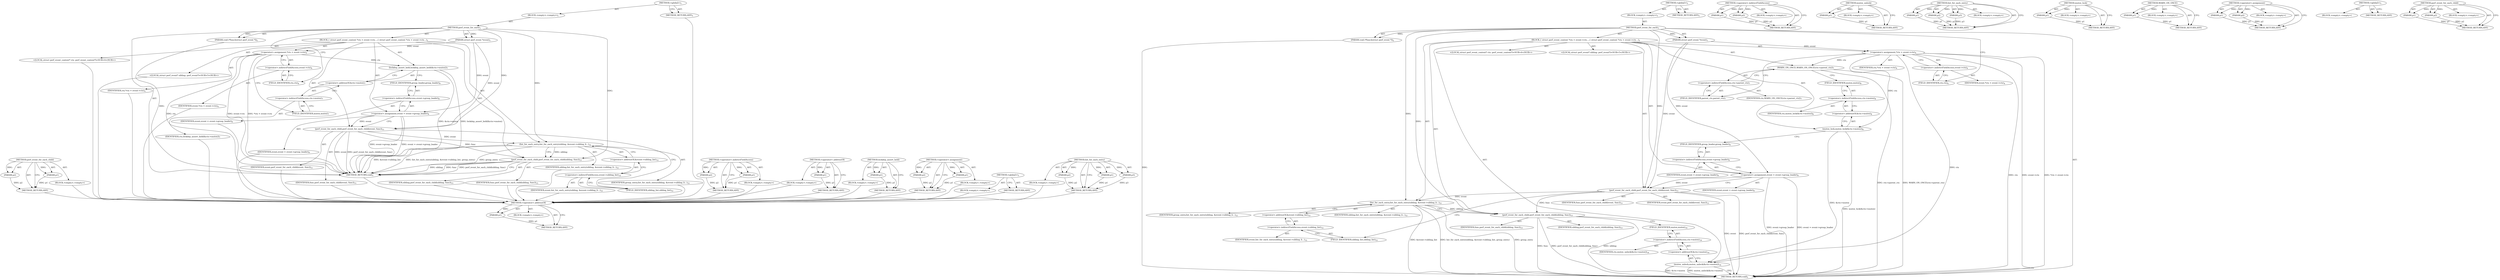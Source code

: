 digraph "list_for_each_entry" {
vulnerable_88 [label=<(METHOD,&lt;operator&gt;.addressOf)>];
vulnerable_89 [label=<(PARAM,p1)>];
vulnerable_90 [label=<(BLOCK,&lt;empty&gt;,&lt;empty&gt;)>];
vulnerable_91 [label=<(METHOD_RETURN,ANY)>];
vulnerable_6 [label=<(METHOD,&lt;global&gt;)<SUB>1</SUB>>];
vulnerable_7 [label=<(BLOCK,&lt;empty&gt;,&lt;empty&gt;)<SUB>1</SUB>>];
vulnerable_8 [label=<(METHOD,perf_event_for_each)<SUB>1</SUB>>];
vulnerable_9 [label=<(PARAM,struct perf_event *event)<SUB>1</SUB>>];
vulnerable_10 [label=<(PARAM,void (*func)(struct perf_event *))<SUB>2</SUB>>];
vulnerable_11 [label=<(BLOCK,{
 	struct perf_event_context *ctx = event-&gt;ctx...,{
 	struct perf_event_context *ctx = event-&gt;ctx...)<SUB>3</SUB>>];
vulnerable_12 [label="<(LOCAL,struct perf_event_context* ctx: perf_event_context*)<SUB>4</SUB>>"];
vulnerable_13 [label=<(&lt;operator&gt;.assignment,*ctx = event-&gt;ctx)<SUB>4</SUB>>];
vulnerable_14 [label=<(IDENTIFIER,ctx,*ctx = event-&gt;ctx)<SUB>4</SUB>>];
vulnerable_15 [label=<(&lt;operator&gt;.indirectFieldAccess,event-&gt;ctx)<SUB>4</SUB>>];
vulnerable_16 [label=<(IDENTIFIER,event,*ctx = event-&gt;ctx)<SUB>4</SUB>>];
vulnerable_17 [label=<(FIELD_IDENTIFIER,ctx,ctx)<SUB>4</SUB>>];
vulnerable_18 [label="<(LOCAL,struct perf_event* sibling: perf_event*)<SUB>5</SUB>>"];
vulnerable_19 [label=<(WARN_ON_ONCE,WARN_ON_ONCE(ctx-&gt;parent_ctx))<SUB>7</SUB>>];
vulnerable_20 [label=<(&lt;operator&gt;.indirectFieldAccess,ctx-&gt;parent_ctx)<SUB>7</SUB>>];
vulnerable_21 [label=<(IDENTIFIER,ctx,WARN_ON_ONCE(ctx-&gt;parent_ctx))<SUB>7</SUB>>];
vulnerable_22 [label=<(FIELD_IDENTIFIER,parent_ctx,parent_ctx)<SUB>7</SUB>>];
vulnerable_23 [label=<(mutex_lock,mutex_lock(&amp;ctx-&gt;mutex))<SUB>8</SUB>>];
vulnerable_24 [label=<(&lt;operator&gt;.addressOf,&amp;ctx-&gt;mutex)<SUB>8</SUB>>];
vulnerable_25 [label=<(&lt;operator&gt;.indirectFieldAccess,ctx-&gt;mutex)<SUB>8</SUB>>];
vulnerable_26 [label=<(IDENTIFIER,ctx,mutex_lock(&amp;ctx-&gt;mutex))<SUB>8</SUB>>];
vulnerable_27 [label=<(FIELD_IDENTIFIER,mutex,mutex)<SUB>8</SUB>>];
vulnerable_28 [label=<(&lt;operator&gt;.assignment,event = event-&gt;group_leader)<SUB>9</SUB>>];
vulnerable_29 [label=<(IDENTIFIER,event,event = event-&gt;group_leader)<SUB>9</SUB>>];
vulnerable_30 [label=<(&lt;operator&gt;.indirectFieldAccess,event-&gt;group_leader)<SUB>9</SUB>>];
vulnerable_31 [label=<(IDENTIFIER,event,event = event-&gt;group_leader)<SUB>9</SUB>>];
vulnerable_32 [label=<(FIELD_IDENTIFIER,group_leader,group_leader)<SUB>9</SUB>>];
vulnerable_33 [label=<(perf_event_for_each_child,perf_event_for_each_child(event, func))<SUB>11</SUB>>];
vulnerable_34 [label=<(IDENTIFIER,event,perf_event_for_each_child(event, func))<SUB>11</SUB>>];
vulnerable_35 [label=<(IDENTIFIER,func,perf_event_for_each_child(event, func))<SUB>11</SUB>>];
vulnerable_36 [label=<(list_for_each_entry,list_for_each_entry(sibling, &amp;event-&gt;sibling_li...)<SUB>12</SUB>>];
vulnerable_37 [label=<(IDENTIFIER,sibling,list_for_each_entry(sibling, &amp;event-&gt;sibling_li...)<SUB>12</SUB>>];
vulnerable_38 [label=<(&lt;operator&gt;.addressOf,&amp;event-&gt;sibling_list)<SUB>12</SUB>>];
vulnerable_39 [label=<(&lt;operator&gt;.indirectFieldAccess,event-&gt;sibling_list)<SUB>12</SUB>>];
vulnerable_40 [label=<(IDENTIFIER,event,list_for_each_entry(sibling, &amp;event-&gt;sibling_li...)<SUB>12</SUB>>];
vulnerable_41 [label=<(FIELD_IDENTIFIER,sibling_list,sibling_list)<SUB>12</SUB>>];
vulnerable_42 [label=<(IDENTIFIER,group_entry,list_for_each_entry(sibling, &amp;event-&gt;sibling_li...)<SUB>12</SUB>>];
vulnerable_43 [label=<(perf_event_for_each_child,perf_event_for_each_child(sibling, func))<SUB>13</SUB>>];
vulnerable_44 [label=<(IDENTIFIER,sibling,perf_event_for_each_child(sibling, func))<SUB>13</SUB>>];
vulnerable_45 [label=<(IDENTIFIER,func,perf_event_for_each_child(sibling, func))<SUB>13</SUB>>];
vulnerable_46 [label=<(mutex_unlock,mutex_unlock(&amp;ctx-&gt;mutex))<SUB>14</SUB>>];
vulnerable_47 [label=<(&lt;operator&gt;.addressOf,&amp;ctx-&gt;mutex)<SUB>14</SUB>>];
vulnerable_48 [label=<(&lt;operator&gt;.indirectFieldAccess,ctx-&gt;mutex)<SUB>14</SUB>>];
vulnerable_49 [label=<(IDENTIFIER,ctx,mutex_unlock(&amp;ctx-&gt;mutex))<SUB>14</SUB>>];
vulnerable_50 [label=<(FIELD_IDENTIFIER,mutex,mutex)<SUB>14</SUB>>];
vulnerable_51 [label=<(METHOD_RETURN,void)<SUB>1</SUB>>];
vulnerable_53 [label=<(METHOD_RETURN,ANY)<SUB>1</SUB>>];
vulnerable_75 [label=<(METHOD,&lt;operator&gt;.indirectFieldAccess)>];
vulnerable_76 [label=<(PARAM,p1)>];
vulnerable_77 [label=<(PARAM,p2)>];
vulnerable_78 [label=<(BLOCK,&lt;empty&gt;,&lt;empty&gt;)>];
vulnerable_79 [label=<(METHOD_RETURN,ANY)>];
vulnerable_103 [label=<(METHOD,mutex_unlock)>];
vulnerable_104 [label=<(PARAM,p1)>];
vulnerable_105 [label=<(BLOCK,&lt;empty&gt;,&lt;empty&gt;)>];
vulnerable_106 [label=<(METHOD_RETURN,ANY)>];
vulnerable_97 [label=<(METHOD,list_for_each_entry)>];
vulnerable_98 [label=<(PARAM,p1)>];
vulnerable_99 [label=<(PARAM,p2)>];
vulnerable_100 [label=<(PARAM,p3)>];
vulnerable_101 [label=<(BLOCK,&lt;empty&gt;,&lt;empty&gt;)>];
vulnerable_102 [label=<(METHOD_RETURN,ANY)>];
vulnerable_84 [label=<(METHOD,mutex_lock)>];
vulnerable_85 [label=<(PARAM,p1)>];
vulnerable_86 [label=<(BLOCK,&lt;empty&gt;,&lt;empty&gt;)>];
vulnerable_87 [label=<(METHOD_RETURN,ANY)>];
vulnerable_80 [label=<(METHOD,WARN_ON_ONCE)>];
vulnerable_81 [label=<(PARAM,p1)>];
vulnerable_82 [label=<(BLOCK,&lt;empty&gt;,&lt;empty&gt;)>];
vulnerable_83 [label=<(METHOD_RETURN,ANY)>];
vulnerable_70 [label=<(METHOD,&lt;operator&gt;.assignment)>];
vulnerable_71 [label=<(PARAM,p1)>];
vulnerable_72 [label=<(PARAM,p2)>];
vulnerable_73 [label=<(BLOCK,&lt;empty&gt;,&lt;empty&gt;)>];
vulnerable_74 [label=<(METHOD_RETURN,ANY)>];
vulnerable_64 [label=<(METHOD,&lt;global&gt;)<SUB>1</SUB>>];
vulnerable_65 [label=<(BLOCK,&lt;empty&gt;,&lt;empty&gt;)>];
vulnerable_66 [label=<(METHOD_RETURN,ANY)>];
vulnerable_92 [label=<(METHOD,perf_event_for_each_child)>];
vulnerable_93 [label=<(PARAM,p1)>];
vulnerable_94 [label=<(PARAM,p2)>];
vulnerable_95 [label=<(BLOCK,&lt;empty&gt;,&lt;empty&gt;)>];
vulnerable_96 [label=<(METHOD_RETURN,ANY)>];
fixed_79 [label=<(METHOD,perf_event_for_each_child)>];
fixed_80 [label=<(PARAM,p1)>];
fixed_81 [label=<(PARAM,p2)>];
fixed_82 [label=<(BLOCK,&lt;empty&gt;,&lt;empty&gt;)>];
fixed_83 [label=<(METHOD_RETURN,ANY)>];
fixed_6 [label=<(METHOD,&lt;global&gt;)<SUB>1</SUB>>];
fixed_7 [label=<(BLOCK,&lt;empty&gt;,&lt;empty&gt;)<SUB>1</SUB>>];
fixed_8 [label=<(METHOD,perf_event_for_each)<SUB>1</SUB>>];
fixed_9 [label=<(PARAM,struct perf_event *event)<SUB>1</SUB>>];
fixed_10 [label=<(PARAM,void (*func)(struct perf_event *))<SUB>2</SUB>>];
fixed_11 [label=<(BLOCK,{
 	struct perf_event_context *ctx = event-&gt;ctx...,{
 	struct perf_event_context *ctx = event-&gt;ctx...)<SUB>3</SUB>>];
fixed_12 [label="<(LOCAL,struct perf_event_context* ctx: perf_event_context*)<SUB>4</SUB>>"];
fixed_13 [label=<(&lt;operator&gt;.assignment,*ctx = event-&gt;ctx)<SUB>4</SUB>>];
fixed_14 [label=<(IDENTIFIER,ctx,*ctx = event-&gt;ctx)<SUB>4</SUB>>];
fixed_15 [label=<(&lt;operator&gt;.indirectFieldAccess,event-&gt;ctx)<SUB>4</SUB>>];
fixed_16 [label=<(IDENTIFIER,event,*ctx = event-&gt;ctx)<SUB>4</SUB>>];
fixed_17 [label=<(FIELD_IDENTIFIER,ctx,ctx)<SUB>4</SUB>>];
fixed_18 [label="<(LOCAL,struct perf_event* sibling: perf_event*)<SUB>5</SUB>>"];
fixed_19 [label=<(lockdep_assert_held,lockdep_assert_held(&amp;ctx-&gt;mutex))<SUB>7</SUB>>];
fixed_20 [label=<(&lt;operator&gt;.addressOf,&amp;ctx-&gt;mutex)<SUB>7</SUB>>];
fixed_21 [label=<(&lt;operator&gt;.indirectFieldAccess,ctx-&gt;mutex)<SUB>7</SUB>>];
fixed_22 [label=<(IDENTIFIER,ctx,lockdep_assert_held(&amp;ctx-&gt;mutex))<SUB>7</SUB>>];
fixed_23 [label=<(FIELD_IDENTIFIER,mutex,mutex)<SUB>7</SUB>>];
fixed_24 [label=<(&lt;operator&gt;.assignment,event = event-&gt;group_leader)<SUB>9</SUB>>];
fixed_25 [label=<(IDENTIFIER,event,event = event-&gt;group_leader)<SUB>9</SUB>>];
fixed_26 [label=<(&lt;operator&gt;.indirectFieldAccess,event-&gt;group_leader)<SUB>9</SUB>>];
fixed_27 [label=<(IDENTIFIER,event,event = event-&gt;group_leader)<SUB>9</SUB>>];
fixed_28 [label=<(FIELD_IDENTIFIER,group_leader,group_leader)<SUB>9</SUB>>];
fixed_29 [label=<(perf_event_for_each_child,perf_event_for_each_child(event, func))<SUB>11</SUB>>];
fixed_30 [label=<(IDENTIFIER,event,perf_event_for_each_child(event, func))<SUB>11</SUB>>];
fixed_31 [label=<(IDENTIFIER,func,perf_event_for_each_child(event, func))<SUB>11</SUB>>];
fixed_32 [label=<(list_for_each_entry,list_for_each_entry(sibling, &amp;event-&gt;sibling_li...)<SUB>12</SUB>>];
fixed_33 [label=<(IDENTIFIER,sibling,list_for_each_entry(sibling, &amp;event-&gt;sibling_li...)<SUB>12</SUB>>];
fixed_34 [label=<(&lt;operator&gt;.addressOf,&amp;event-&gt;sibling_list)<SUB>12</SUB>>];
fixed_35 [label=<(&lt;operator&gt;.indirectFieldAccess,event-&gt;sibling_list)<SUB>12</SUB>>];
fixed_36 [label=<(IDENTIFIER,event,list_for_each_entry(sibling, &amp;event-&gt;sibling_li...)<SUB>12</SUB>>];
fixed_37 [label=<(FIELD_IDENTIFIER,sibling_list,sibling_list)<SUB>12</SUB>>];
fixed_38 [label=<(IDENTIFIER,group_entry,list_for_each_entry(sibling, &amp;event-&gt;sibling_li...)<SUB>12</SUB>>];
fixed_39 [label=<(perf_event_for_each_child,perf_event_for_each_child(sibling, func))<SUB>13</SUB>>];
fixed_40 [label=<(IDENTIFIER,sibling,perf_event_for_each_child(sibling, func))<SUB>13</SUB>>];
fixed_41 [label=<(IDENTIFIER,func,perf_event_for_each_child(sibling, func))<SUB>13</SUB>>];
fixed_42 [label=<(METHOD_RETURN,void)<SUB>1</SUB>>];
fixed_44 [label=<(METHOD_RETURN,ANY)<SUB>1</SUB>>];
fixed_66 [label=<(METHOD,&lt;operator&gt;.indirectFieldAccess)>];
fixed_67 [label=<(PARAM,p1)>];
fixed_68 [label=<(PARAM,p2)>];
fixed_69 [label=<(BLOCK,&lt;empty&gt;,&lt;empty&gt;)>];
fixed_70 [label=<(METHOD_RETURN,ANY)>];
fixed_75 [label=<(METHOD,&lt;operator&gt;.addressOf)>];
fixed_76 [label=<(PARAM,p1)>];
fixed_77 [label=<(BLOCK,&lt;empty&gt;,&lt;empty&gt;)>];
fixed_78 [label=<(METHOD_RETURN,ANY)>];
fixed_71 [label=<(METHOD,lockdep_assert_held)>];
fixed_72 [label=<(PARAM,p1)>];
fixed_73 [label=<(BLOCK,&lt;empty&gt;,&lt;empty&gt;)>];
fixed_74 [label=<(METHOD_RETURN,ANY)>];
fixed_61 [label=<(METHOD,&lt;operator&gt;.assignment)>];
fixed_62 [label=<(PARAM,p1)>];
fixed_63 [label=<(PARAM,p2)>];
fixed_64 [label=<(BLOCK,&lt;empty&gt;,&lt;empty&gt;)>];
fixed_65 [label=<(METHOD_RETURN,ANY)>];
fixed_55 [label=<(METHOD,&lt;global&gt;)<SUB>1</SUB>>];
fixed_56 [label=<(BLOCK,&lt;empty&gt;,&lt;empty&gt;)>];
fixed_57 [label=<(METHOD_RETURN,ANY)>];
fixed_84 [label=<(METHOD,list_for_each_entry)>];
fixed_85 [label=<(PARAM,p1)>];
fixed_86 [label=<(PARAM,p2)>];
fixed_87 [label=<(PARAM,p3)>];
fixed_88 [label=<(BLOCK,&lt;empty&gt;,&lt;empty&gt;)>];
fixed_89 [label=<(METHOD_RETURN,ANY)>];
vulnerable_88 -> vulnerable_89  [key=0, label="AST: "];
vulnerable_88 -> vulnerable_89  [key=1, label="DDG: "];
vulnerable_88 -> vulnerable_90  [key=0, label="AST: "];
vulnerable_88 -> vulnerable_91  [key=0, label="AST: "];
vulnerable_88 -> vulnerable_91  [key=1, label="CFG: "];
vulnerable_89 -> vulnerable_91  [key=0, label="DDG: p1"];
vulnerable_6 -> vulnerable_7  [key=0, label="AST: "];
vulnerable_6 -> vulnerable_53  [key=0, label="AST: "];
vulnerable_6 -> vulnerable_53  [key=1, label="CFG: "];
vulnerable_7 -> vulnerable_8  [key=0, label="AST: "];
vulnerable_8 -> vulnerable_9  [key=0, label="AST: "];
vulnerable_8 -> vulnerable_9  [key=1, label="DDG: "];
vulnerable_8 -> vulnerable_10  [key=0, label="AST: "];
vulnerable_8 -> vulnerable_10  [key=1, label="DDG: "];
vulnerable_8 -> vulnerable_11  [key=0, label="AST: "];
vulnerable_8 -> vulnerable_51  [key=0, label="AST: "];
vulnerable_8 -> vulnerable_17  [key=0, label="CFG: "];
vulnerable_8 -> vulnerable_33  [key=0, label="DDG: "];
vulnerable_8 -> vulnerable_36  [key=0, label="DDG: "];
vulnerable_8 -> vulnerable_43  [key=0, label="DDG: "];
vulnerable_9 -> vulnerable_13  [key=0, label="DDG: event"];
vulnerable_9 -> vulnerable_28  [key=0, label="DDG: event"];
vulnerable_9 -> vulnerable_33  [key=0, label="DDG: event"];
vulnerable_10 -> vulnerable_51  [key=0, label="DDG: "];
vulnerable_11 -> vulnerable_12  [key=0, label="AST: "];
vulnerable_11 -> vulnerable_13  [key=0, label="AST: "];
vulnerable_11 -> vulnerable_18  [key=0, label="AST: "];
vulnerable_11 -> vulnerable_19  [key=0, label="AST: "];
vulnerable_11 -> vulnerable_23  [key=0, label="AST: "];
vulnerable_11 -> vulnerable_28  [key=0, label="AST: "];
vulnerable_11 -> vulnerable_33  [key=0, label="AST: "];
vulnerable_11 -> vulnerable_36  [key=0, label="AST: "];
vulnerable_11 -> vulnerable_43  [key=0, label="AST: "];
vulnerable_11 -> vulnerable_46  [key=0, label="AST: "];
vulnerable_13 -> vulnerable_14  [key=0, label="AST: "];
vulnerable_13 -> vulnerable_15  [key=0, label="AST: "];
vulnerable_13 -> vulnerable_22  [key=0, label="CFG: "];
vulnerable_13 -> vulnerable_51  [key=0, label="DDG: ctx"];
vulnerable_13 -> vulnerable_51  [key=1, label="DDG: event-&gt;ctx"];
vulnerable_13 -> vulnerable_51  [key=2, label="DDG: *ctx = event-&gt;ctx"];
vulnerable_13 -> vulnerable_19  [key=0, label="DDG: ctx"];
vulnerable_13 -> vulnerable_23  [key=0, label="DDG: ctx"];
vulnerable_13 -> vulnerable_46  [key=0, label="DDG: ctx"];
vulnerable_15 -> vulnerable_16  [key=0, label="AST: "];
vulnerable_15 -> vulnerable_17  [key=0, label="AST: "];
vulnerable_15 -> vulnerable_13  [key=0, label="CFG: "];
vulnerable_17 -> vulnerable_15  [key=0, label="CFG: "];
vulnerable_19 -> vulnerable_20  [key=0, label="AST: "];
vulnerable_19 -> vulnerable_27  [key=0, label="CFG: "];
vulnerable_19 -> vulnerable_51  [key=0, label="DDG: ctx-&gt;parent_ctx"];
vulnerable_19 -> vulnerable_51  [key=1, label="DDG: WARN_ON_ONCE(ctx-&gt;parent_ctx)"];
vulnerable_20 -> vulnerable_21  [key=0, label="AST: "];
vulnerable_20 -> vulnerable_22  [key=0, label="AST: "];
vulnerable_20 -> vulnerable_19  [key=0, label="CFG: "];
vulnerable_22 -> vulnerable_20  [key=0, label="CFG: "];
vulnerable_23 -> vulnerable_24  [key=0, label="AST: "];
vulnerable_23 -> vulnerable_32  [key=0, label="CFG: "];
vulnerable_23 -> vulnerable_51  [key=0, label="DDG: mutex_lock(&amp;ctx-&gt;mutex)"];
vulnerable_23 -> vulnerable_46  [key=0, label="DDG: &amp;ctx-&gt;mutex"];
vulnerable_24 -> vulnerable_25  [key=0, label="AST: "];
vulnerable_24 -> vulnerable_23  [key=0, label="CFG: "];
vulnerable_25 -> vulnerable_26  [key=0, label="AST: "];
vulnerable_25 -> vulnerable_27  [key=0, label="AST: "];
vulnerable_25 -> vulnerable_24  [key=0, label="CFG: "];
vulnerable_27 -> vulnerable_25  [key=0, label="CFG: "];
vulnerable_28 -> vulnerable_29  [key=0, label="AST: "];
vulnerable_28 -> vulnerable_30  [key=0, label="AST: "];
vulnerable_28 -> vulnerable_33  [key=0, label="CFG: "];
vulnerable_28 -> vulnerable_33  [key=1, label="DDG: event"];
vulnerable_28 -> vulnerable_51  [key=0, label="DDG: event-&gt;group_leader"];
vulnerable_28 -> vulnerable_51  [key=1, label="DDG: event = event-&gt;group_leader"];
vulnerable_30 -> vulnerable_31  [key=0, label="AST: "];
vulnerable_30 -> vulnerable_32  [key=0, label="AST: "];
vulnerable_30 -> vulnerable_28  [key=0, label="CFG: "];
vulnerable_32 -> vulnerable_30  [key=0, label="CFG: "];
vulnerable_33 -> vulnerable_34  [key=0, label="AST: "];
vulnerable_33 -> vulnerable_35  [key=0, label="AST: "];
vulnerable_33 -> vulnerable_41  [key=0, label="CFG: "];
vulnerable_33 -> vulnerable_51  [key=0, label="DDG: event"];
vulnerable_33 -> vulnerable_51  [key=1, label="DDG: perf_event_for_each_child(event, func)"];
vulnerable_33 -> vulnerable_36  [key=0, label="DDG: event"];
vulnerable_33 -> vulnerable_43  [key=0, label="DDG: func"];
vulnerable_36 -> vulnerable_37  [key=0, label="AST: "];
vulnerable_36 -> vulnerable_38  [key=0, label="AST: "];
vulnerable_36 -> vulnerable_42  [key=0, label="AST: "];
vulnerable_36 -> vulnerable_43  [key=0, label="CFG: "];
vulnerable_36 -> vulnerable_43  [key=1, label="DDG: sibling"];
vulnerable_36 -> vulnerable_51  [key=0, label="DDG: &amp;event-&gt;sibling_list"];
vulnerable_36 -> vulnerable_51  [key=1, label="DDG: list_for_each_entry(sibling, &amp;event-&gt;sibling_list, group_entry)"];
vulnerable_36 -> vulnerable_51  [key=2, label="DDG: group_entry"];
vulnerable_38 -> vulnerable_39  [key=0, label="AST: "];
vulnerable_38 -> vulnerable_36  [key=0, label="CFG: "];
vulnerable_39 -> vulnerable_40  [key=0, label="AST: "];
vulnerable_39 -> vulnerable_41  [key=0, label="AST: "];
vulnerable_39 -> vulnerable_38  [key=0, label="CFG: "];
vulnerable_41 -> vulnerable_39  [key=0, label="CFG: "];
vulnerable_43 -> vulnerable_44  [key=0, label="AST: "];
vulnerable_43 -> vulnerable_45  [key=0, label="AST: "];
vulnerable_43 -> vulnerable_50  [key=0, label="CFG: "];
vulnerable_43 -> vulnerable_51  [key=0, label="DDG: sibling"];
vulnerable_43 -> vulnerable_51  [key=1, label="DDG: func"];
vulnerable_43 -> vulnerable_51  [key=2, label="DDG: perf_event_for_each_child(sibling, func)"];
vulnerable_46 -> vulnerable_47  [key=0, label="AST: "];
vulnerable_46 -> vulnerable_51  [key=0, label="CFG: "];
vulnerable_46 -> vulnerable_51  [key=1, label="DDG: &amp;ctx-&gt;mutex"];
vulnerable_46 -> vulnerable_51  [key=2, label="DDG: mutex_unlock(&amp;ctx-&gt;mutex)"];
vulnerable_47 -> vulnerable_48  [key=0, label="AST: "];
vulnerable_47 -> vulnerable_46  [key=0, label="CFG: "];
vulnerable_48 -> vulnerable_49  [key=0, label="AST: "];
vulnerable_48 -> vulnerable_50  [key=0, label="AST: "];
vulnerable_48 -> vulnerable_47  [key=0, label="CFG: "];
vulnerable_50 -> vulnerable_48  [key=0, label="CFG: "];
vulnerable_75 -> vulnerable_76  [key=0, label="AST: "];
vulnerable_75 -> vulnerable_76  [key=1, label="DDG: "];
vulnerable_75 -> vulnerable_78  [key=0, label="AST: "];
vulnerable_75 -> vulnerable_77  [key=0, label="AST: "];
vulnerable_75 -> vulnerable_77  [key=1, label="DDG: "];
vulnerable_75 -> vulnerable_79  [key=0, label="AST: "];
vulnerable_75 -> vulnerable_79  [key=1, label="CFG: "];
vulnerable_76 -> vulnerable_79  [key=0, label="DDG: p1"];
vulnerable_77 -> vulnerable_79  [key=0, label="DDG: p2"];
vulnerable_103 -> vulnerable_104  [key=0, label="AST: "];
vulnerable_103 -> vulnerable_104  [key=1, label="DDG: "];
vulnerable_103 -> vulnerable_105  [key=0, label="AST: "];
vulnerable_103 -> vulnerable_106  [key=0, label="AST: "];
vulnerable_103 -> vulnerable_106  [key=1, label="CFG: "];
vulnerable_104 -> vulnerable_106  [key=0, label="DDG: p1"];
vulnerable_97 -> vulnerable_98  [key=0, label="AST: "];
vulnerable_97 -> vulnerable_98  [key=1, label="DDG: "];
vulnerable_97 -> vulnerable_101  [key=0, label="AST: "];
vulnerable_97 -> vulnerable_99  [key=0, label="AST: "];
vulnerable_97 -> vulnerable_99  [key=1, label="DDG: "];
vulnerable_97 -> vulnerable_102  [key=0, label="AST: "];
vulnerable_97 -> vulnerable_102  [key=1, label="CFG: "];
vulnerable_97 -> vulnerable_100  [key=0, label="AST: "];
vulnerable_97 -> vulnerable_100  [key=1, label="DDG: "];
vulnerable_98 -> vulnerable_102  [key=0, label="DDG: p1"];
vulnerable_99 -> vulnerable_102  [key=0, label="DDG: p2"];
vulnerable_100 -> vulnerable_102  [key=0, label="DDG: p3"];
vulnerable_84 -> vulnerable_85  [key=0, label="AST: "];
vulnerable_84 -> vulnerable_85  [key=1, label="DDG: "];
vulnerable_84 -> vulnerable_86  [key=0, label="AST: "];
vulnerable_84 -> vulnerable_87  [key=0, label="AST: "];
vulnerable_84 -> vulnerable_87  [key=1, label="CFG: "];
vulnerable_85 -> vulnerable_87  [key=0, label="DDG: p1"];
vulnerable_80 -> vulnerable_81  [key=0, label="AST: "];
vulnerable_80 -> vulnerable_81  [key=1, label="DDG: "];
vulnerable_80 -> vulnerable_82  [key=0, label="AST: "];
vulnerable_80 -> vulnerable_83  [key=0, label="AST: "];
vulnerable_80 -> vulnerable_83  [key=1, label="CFG: "];
vulnerable_81 -> vulnerable_83  [key=0, label="DDG: p1"];
vulnerable_70 -> vulnerable_71  [key=0, label="AST: "];
vulnerable_70 -> vulnerable_71  [key=1, label="DDG: "];
vulnerable_70 -> vulnerable_73  [key=0, label="AST: "];
vulnerable_70 -> vulnerable_72  [key=0, label="AST: "];
vulnerable_70 -> vulnerable_72  [key=1, label="DDG: "];
vulnerable_70 -> vulnerable_74  [key=0, label="AST: "];
vulnerable_70 -> vulnerable_74  [key=1, label="CFG: "];
vulnerable_71 -> vulnerable_74  [key=0, label="DDG: p1"];
vulnerable_72 -> vulnerable_74  [key=0, label="DDG: p2"];
vulnerable_64 -> vulnerable_65  [key=0, label="AST: "];
vulnerable_64 -> vulnerable_66  [key=0, label="AST: "];
vulnerable_64 -> vulnerable_66  [key=1, label="CFG: "];
vulnerable_92 -> vulnerable_93  [key=0, label="AST: "];
vulnerable_92 -> vulnerable_93  [key=1, label="DDG: "];
vulnerable_92 -> vulnerable_95  [key=0, label="AST: "];
vulnerable_92 -> vulnerable_94  [key=0, label="AST: "];
vulnerable_92 -> vulnerable_94  [key=1, label="DDG: "];
vulnerable_92 -> vulnerable_96  [key=0, label="AST: "];
vulnerable_92 -> vulnerable_96  [key=1, label="CFG: "];
vulnerable_93 -> vulnerable_96  [key=0, label="DDG: p1"];
vulnerable_94 -> vulnerable_96  [key=0, label="DDG: p2"];
fixed_79 -> fixed_80  [key=0, label="AST: "];
fixed_79 -> fixed_80  [key=1, label="DDG: "];
fixed_79 -> fixed_82  [key=0, label="AST: "];
fixed_79 -> fixed_81  [key=0, label="AST: "];
fixed_79 -> fixed_81  [key=1, label="DDG: "];
fixed_79 -> fixed_83  [key=0, label="AST: "];
fixed_79 -> fixed_83  [key=1, label="CFG: "];
fixed_80 -> fixed_83  [key=0, label="DDG: p1"];
fixed_81 -> fixed_83  [key=0, label="DDG: p2"];
fixed_82 -> vulnerable_88  [key=0];
fixed_83 -> vulnerable_88  [key=0];
fixed_6 -> fixed_7  [key=0, label="AST: "];
fixed_6 -> fixed_44  [key=0, label="AST: "];
fixed_6 -> fixed_44  [key=1, label="CFG: "];
fixed_7 -> fixed_8  [key=0, label="AST: "];
fixed_8 -> fixed_9  [key=0, label="AST: "];
fixed_8 -> fixed_9  [key=1, label="DDG: "];
fixed_8 -> fixed_10  [key=0, label="AST: "];
fixed_8 -> fixed_10  [key=1, label="DDG: "];
fixed_8 -> fixed_11  [key=0, label="AST: "];
fixed_8 -> fixed_42  [key=0, label="AST: "];
fixed_8 -> fixed_17  [key=0, label="CFG: "];
fixed_8 -> fixed_29  [key=0, label="DDG: "];
fixed_8 -> fixed_32  [key=0, label="DDG: "];
fixed_8 -> fixed_39  [key=0, label="DDG: "];
fixed_9 -> fixed_13  [key=0, label="DDG: event"];
fixed_9 -> fixed_24  [key=0, label="DDG: event"];
fixed_9 -> fixed_29  [key=0, label="DDG: event"];
fixed_10 -> fixed_42  [key=0, label="DDG: "];
fixed_11 -> fixed_12  [key=0, label="AST: "];
fixed_11 -> fixed_13  [key=0, label="AST: "];
fixed_11 -> fixed_18  [key=0, label="AST: "];
fixed_11 -> fixed_19  [key=0, label="AST: "];
fixed_11 -> fixed_24  [key=0, label="AST: "];
fixed_11 -> fixed_29  [key=0, label="AST: "];
fixed_11 -> fixed_32  [key=0, label="AST: "];
fixed_11 -> fixed_39  [key=0, label="AST: "];
fixed_12 -> vulnerable_88  [key=0];
fixed_13 -> fixed_14  [key=0, label="AST: "];
fixed_13 -> fixed_15  [key=0, label="AST: "];
fixed_13 -> fixed_23  [key=0, label="CFG: "];
fixed_13 -> fixed_42  [key=0, label="DDG: ctx"];
fixed_13 -> fixed_42  [key=1, label="DDG: event-&gt;ctx"];
fixed_13 -> fixed_42  [key=2, label="DDG: *ctx = event-&gt;ctx"];
fixed_13 -> fixed_19  [key=0, label="DDG: ctx"];
fixed_14 -> vulnerable_88  [key=0];
fixed_15 -> fixed_16  [key=0, label="AST: "];
fixed_15 -> fixed_17  [key=0, label="AST: "];
fixed_15 -> fixed_13  [key=0, label="CFG: "];
fixed_16 -> vulnerable_88  [key=0];
fixed_17 -> fixed_15  [key=0, label="CFG: "];
fixed_18 -> vulnerable_88  [key=0];
fixed_19 -> fixed_20  [key=0, label="AST: "];
fixed_19 -> fixed_28  [key=0, label="CFG: "];
fixed_19 -> fixed_42  [key=0, label="DDG: &amp;ctx-&gt;mutex"];
fixed_19 -> fixed_42  [key=1, label="DDG: lockdep_assert_held(&amp;ctx-&gt;mutex)"];
fixed_20 -> fixed_21  [key=0, label="AST: "];
fixed_20 -> fixed_19  [key=0, label="CFG: "];
fixed_21 -> fixed_22  [key=0, label="AST: "];
fixed_21 -> fixed_23  [key=0, label="AST: "];
fixed_21 -> fixed_20  [key=0, label="CFG: "];
fixed_22 -> vulnerable_88  [key=0];
fixed_23 -> fixed_21  [key=0, label="CFG: "];
fixed_24 -> fixed_25  [key=0, label="AST: "];
fixed_24 -> fixed_26  [key=0, label="AST: "];
fixed_24 -> fixed_29  [key=0, label="CFG: "];
fixed_24 -> fixed_29  [key=1, label="DDG: event"];
fixed_24 -> fixed_42  [key=0, label="DDG: event-&gt;group_leader"];
fixed_24 -> fixed_42  [key=1, label="DDG: event = event-&gt;group_leader"];
fixed_25 -> vulnerable_88  [key=0];
fixed_26 -> fixed_27  [key=0, label="AST: "];
fixed_26 -> fixed_28  [key=0, label="AST: "];
fixed_26 -> fixed_24  [key=0, label="CFG: "];
fixed_27 -> vulnerable_88  [key=0];
fixed_28 -> fixed_26  [key=0, label="CFG: "];
fixed_29 -> fixed_30  [key=0, label="AST: "];
fixed_29 -> fixed_31  [key=0, label="AST: "];
fixed_29 -> fixed_37  [key=0, label="CFG: "];
fixed_29 -> fixed_42  [key=0, label="DDG: event"];
fixed_29 -> fixed_42  [key=1, label="DDG: perf_event_for_each_child(event, func)"];
fixed_29 -> fixed_32  [key=0, label="DDG: event"];
fixed_29 -> fixed_39  [key=0, label="DDG: func"];
fixed_30 -> vulnerable_88  [key=0];
fixed_31 -> vulnerable_88  [key=0];
fixed_32 -> fixed_33  [key=0, label="AST: "];
fixed_32 -> fixed_34  [key=0, label="AST: "];
fixed_32 -> fixed_38  [key=0, label="AST: "];
fixed_32 -> fixed_39  [key=0, label="CFG: "];
fixed_32 -> fixed_39  [key=1, label="DDG: sibling"];
fixed_32 -> fixed_42  [key=0, label="DDG: &amp;event-&gt;sibling_list"];
fixed_32 -> fixed_42  [key=1, label="DDG: list_for_each_entry(sibling, &amp;event-&gt;sibling_list, group_entry)"];
fixed_32 -> fixed_42  [key=2, label="DDG: group_entry"];
fixed_33 -> vulnerable_88  [key=0];
fixed_34 -> fixed_35  [key=0, label="AST: "];
fixed_34 -> fixed_32  [key=0, label="CFG: "];
fixed_35 -> fixed_36  [key=0, label="AST: "];
fixed_35 -> fixed_37  [key=0, label="AST: "];
fixed_35 -> fixed_34  [key=0, label="CFG: "];
fixed_36 -> vulnerable_88  [key=0];
fixed_37 -> fixed_35  [key=0, label="CFG: "];
fixed_38 -> vulnerable_88  [key=0];
fixed_39 -> fixed_40  [key=0, label="AST: "];
fixed_39 -> fixed_41  [key=0, label="AST: "];
fixed_39 -> fixed_42  [key=0, label="CFG: "];
fixed_39 -> fixed_42  [key=1, label="DDG: sibling"];
fixed_39 -> fixed_42  [key=2, label="DDG: func"];
fixed_39 -> fixed_42  [key=3, label="DDG: perf_event_for_each_child(sibling, func)"];
fixed_40 -> vulnerable_88  [key=0];
fixed_41 -> vulnerable_88  [key=0];
fixed_42 -> vulnerable_88  [key=0];
fixed_44 -> vulnerable_88  [key=0];
fixed_66 -> fixed_67  [key=0, label="AST: "];
fixed_66 -> fixed_67  [key=1, label="DDG: "];
fixed_66 -> fixed_69  [key=0, label="AST: "];
fixed_66 -> fixed_68  [key=0, label="AST: "];
fixed_66 -> fixed_68  [key=1, label="DDG: "];
fixed_66 -> fixed_70  [key=0, label="AST: "];
fixed_66 -> fixed_70  [key=1, label="CFG: "];
fixed_67 -> fixed_70  [key=0, label="DDG: p1"];
fixed_68 -> fixed_70  [key=0, label="DDG: p2"];
fixed_69 -> vulnerable_88  [key=0];
fixed_70 -> vulnerable_88  [key=0];
fixed_75 -> fixed_76  [key=0, label="AST: "];
fixed_75 -> fixed_76  [key=1, label="DDG: "];
fixed_75 -> fixed_77  [key=0, label="AST: "];
fixed_75 -> fixed_78  [key=0, label="AST: "];
fixed_75 -> fixed_78  [key=1, label="CFG: "];
fixed_76 -> fixed_78  [key=0, label="DDG: p1"];
fixed_77 -> vulnerable_88  [key=0];
fixed_78 -> vulnerable_88  [key=0];
fixed_71 -> fixed_72  [key=0, label="AST: "];
fixed_71 -> fixed_72  [key=1, label="DDG: "];
fixed_71 -> fixed_73  [key=0, label="AST: "];
fixed_71 -> fixed_74  [key=0, label="AST: "];
fixed_71 -> fixed_74  [key=1, label="CFG: "];
fixed_72 -> fixed_74  [key=0, label="DDG: p1"];
fixed_73 -> vulnerable_88  [key=0];
fixed_74 -> vulnerable_88  [key=0];
fixed_61 -> fixed_62  [key=0, label="AST: "];
fixed_61 -> fixed_62  [key=1, label="DDG: "];
fixed_61 -> fixed_64  [key=0, label="AST: "];
fixed_61 -> fixed_63  [key=0, label="AST: "];
fixed_61 -> fixed_63  [key=1, label="DDG: "];
fixed_61 -> fixed_65  [key=0, label="AST: "];
fixed_61 -> fixed_65  [key=1, label="CFG: "];
fixed_62 -> fixed_65  [key=0, label="DDG: p1"];
fixed_63 -> fixed_65  [key=0, label="DDG: p2"];
fixed_64 -> vulnerable_88  [key=0];
fixed_65 -> vulnerable_88  [key=0];
fixed_55 -> fixed_56  [key=0, label="AST: "];
fixed_55 -> fixed_57  [key=0, label="AST: "];
fixed_55 -> fixed_57  [key=1, label="CFG: "];
fixed_56 -> vulnerable_88  [key=0];
fixed_57 -> vulnerable_88  [key=0];
fixed_84 -> fixed_85  [key=0, label="AST: "];
fixed_84 -> fixed_85  [key=1, label="DDG: "];
fixed_84 -> fixed_88  [key=0, label="AST: "];
fixed_84 -> fixed_86  [key=0, label="AST: "];
fixed_84 -> fixed_86  [key=1, label="DDG: "];
fixed_84 -> fixed_89  [key=0, label="AST: "];
fixed_84 -> fixed_89  [key=1, label="CFG: "];
fixed_84 -> fixed_87  [key=0, label="AST: "];
fixed_84 -> fixed_87  [key=1, label="DDG: "];
fixed_85 -> fixed_89  [key=0, label="DDG: p1"];
fixed_86 -> fixed_89  [key=0, label="DDG: p2"];
fixed_87 -> fixed_89  [key=0, label="DDG: p3"];
fixed_88 -> vulnerable_88  [key=0];
fixed_89 -> vulnerable_88  [key=0];
}
